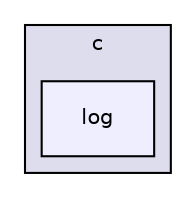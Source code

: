 digraph "src/c/log" {
  compound=true
  node [ fontsize="10", fontname="Helvetica"];
  edge [ labelfontsize="10", labelfontname="Helvetica"];
  subgraph clusterdir_3b19ecf29356981f494745fbef7e56bf {
    graph [ bgcolor="#ddddee", pencolor="black", label="c" fontname="Helvetica", fontsize="10", URL="dir_3b19ecf29356981f494745fbef7e56bf.html"]
  dir_e93b8eb0a809e540a6bdc8c8e2d660ff [shape=box, label="log", style="filled", fillcolor="#eeeeff", pencolor="black", URL="dir_e93b8eb0a809e540a6bdc8c8e2d660ff.html"];
  }
}
